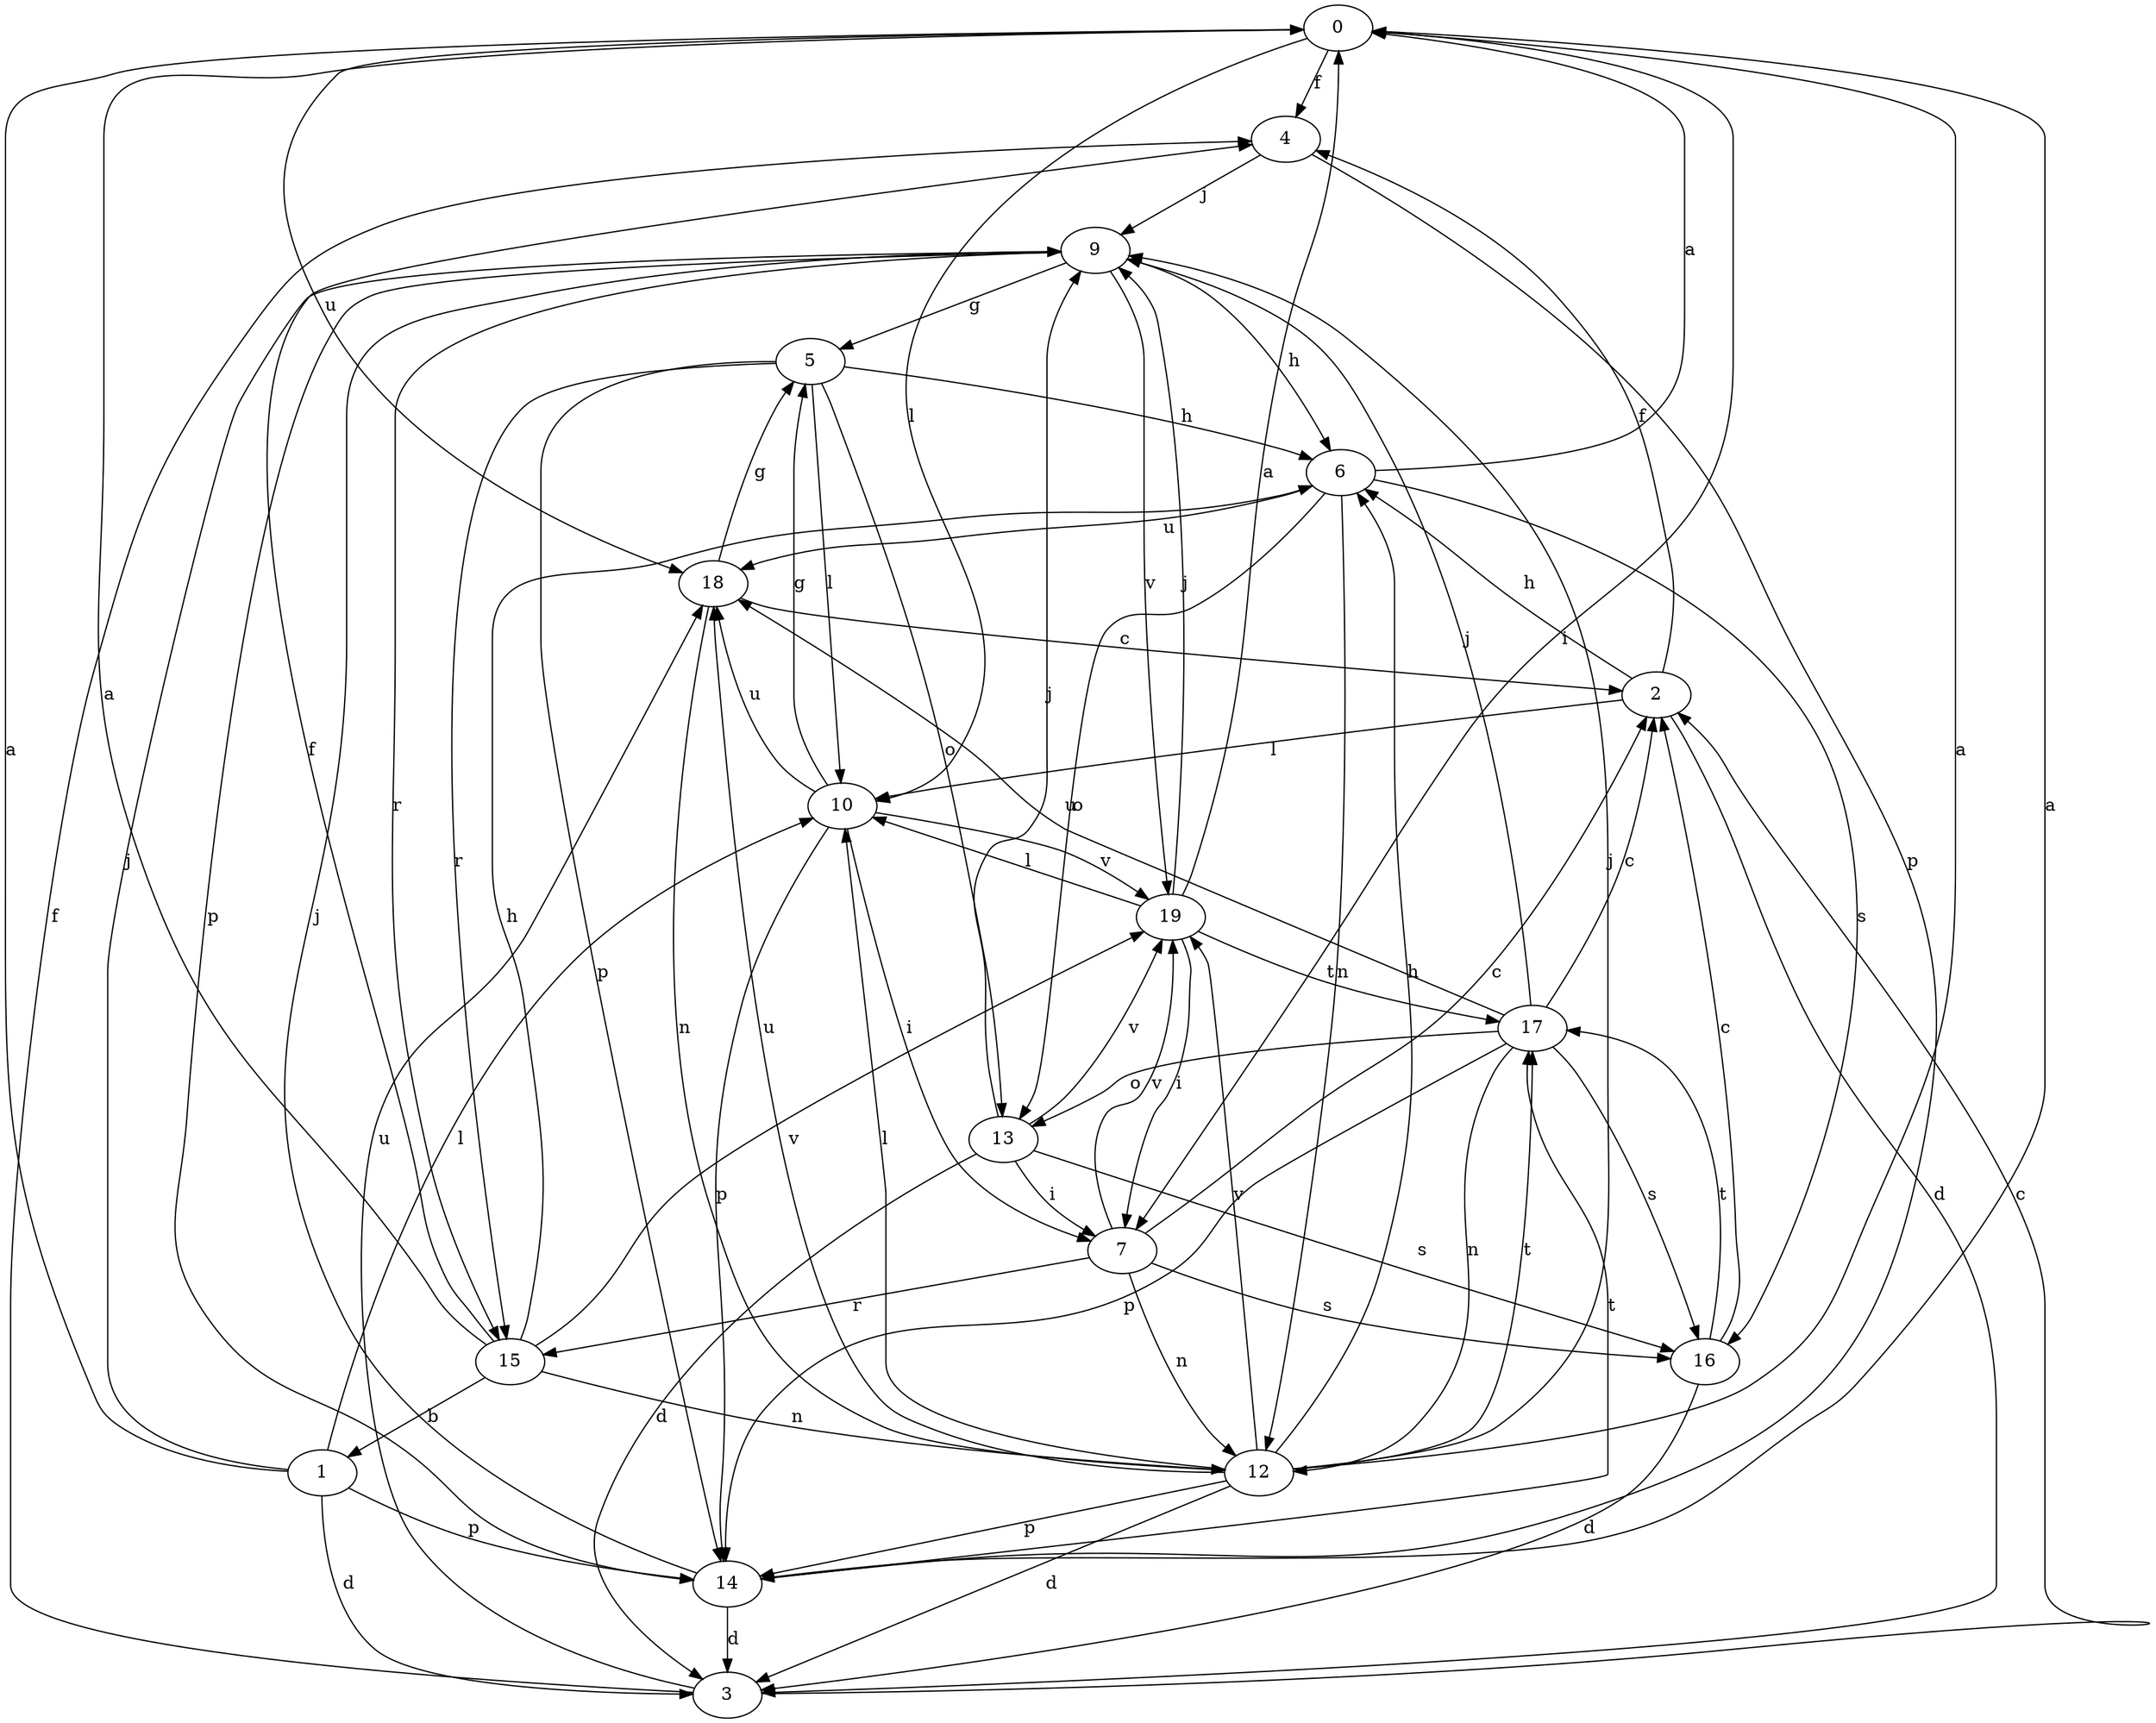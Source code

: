 strict digraph  {
0;
1;
2;
3;
4;
5;
6;
7;
9;
10;
12;
13;
14;
15;
16;
17;
18;
19;
0 -> 4  [label=f];
0 -> 7  [label=i];
0 -> 10  [label=l];
0 -> 18  [label=u];
1 -> 0  [label=a];
1 -> 3  [label=d];
1 -> 9  [label=j];
1 -> 10  [label=l];
1 -> 14  [label=p];
2 -> 3  [label=d];
2 -> 4  [label=f];
2 -> 6  [label=h];
2 -> 10  [label=l];
3 -> 2  [label=c];
3 -> 4  [label=f];
3 -> 18  [label=u];
4 -> 9  [label=j];
4 -> 14  [label=p];
5 -> 6  [label=h];
5 -> 10  [label=l];
5 -> 13  [label=o];
5 -> 14  [label=p];
5 -> 15  [label=r];
6 -> 0  [label=a];
6 -> 12  [label=n];
6 -> 13  [label=o];
6 -> 16  [label=s];
6 -> 18  [label=u];
7 -> 2  [label=c];
7 -> 12  [label=n];
7 -> 15  [label=r];
7 -> 16  [label=s];
7 -> 19  [label=v];
9 -> 5  [label=g];
9 -> 6  [label=h];
9 -> 14  [label=p];
9 -> 15  [label=r];
9 -> 19  [label=v];
10 -> 5  [label=g];
10 -> 7  [label=i];
10 -> 14  [label=p];
10 -> 18  [label=u];
10 -> 19  [label=v];
12 -> 0  [label=a];
12 -> 3  [label=d];
12 -> 6  [label=h];
12 -> 9  [label=j];
12 -> 10  [label=l];
12 -> 14  [label=p];
12 -> 17  [label=t];
12 -> 18  [label=u];
12 -> 19  [label=v];
13 -> 3  [label=d];
13 -> 7  [label=i];
13 -> 9  [label=j];
13 -> 16  [label=s];
13 -> 19  [label=v];
14 -> 0  [label=a];
14 -> 3  [label=d];
14 -> 9  [label=j];
14 -> 17  [label=t];
15 -> 0  [label=a];
15 -> 1  [label=b];
15 -> 4  [label=f];
15 -> 6  [label=h];
15 -> 12  [label=n];
15 -> 19  [label=v];
16 -> 2  [label=c];
16 -> 3  [label=d];
16 -> 17  [label=t];
17 -> 2  [label=c];
17 -> 9  [label=j];
17 -> 12  [label=n];
17 -> 13  [label=o];
17 -> 14  [label=p];
17 -> 16  [label=s];
17 -> 18  [label=u];
18 -> 2  [label=c];
18 -> 5  [label=g];
18 -> 12  [label=n];
19 -> 0  [label=a];
19 -> 7  [label=i];
19 -> 9  [label=j];
19 -> 10  [label=l];
19 -> 17  [label=t];
}
